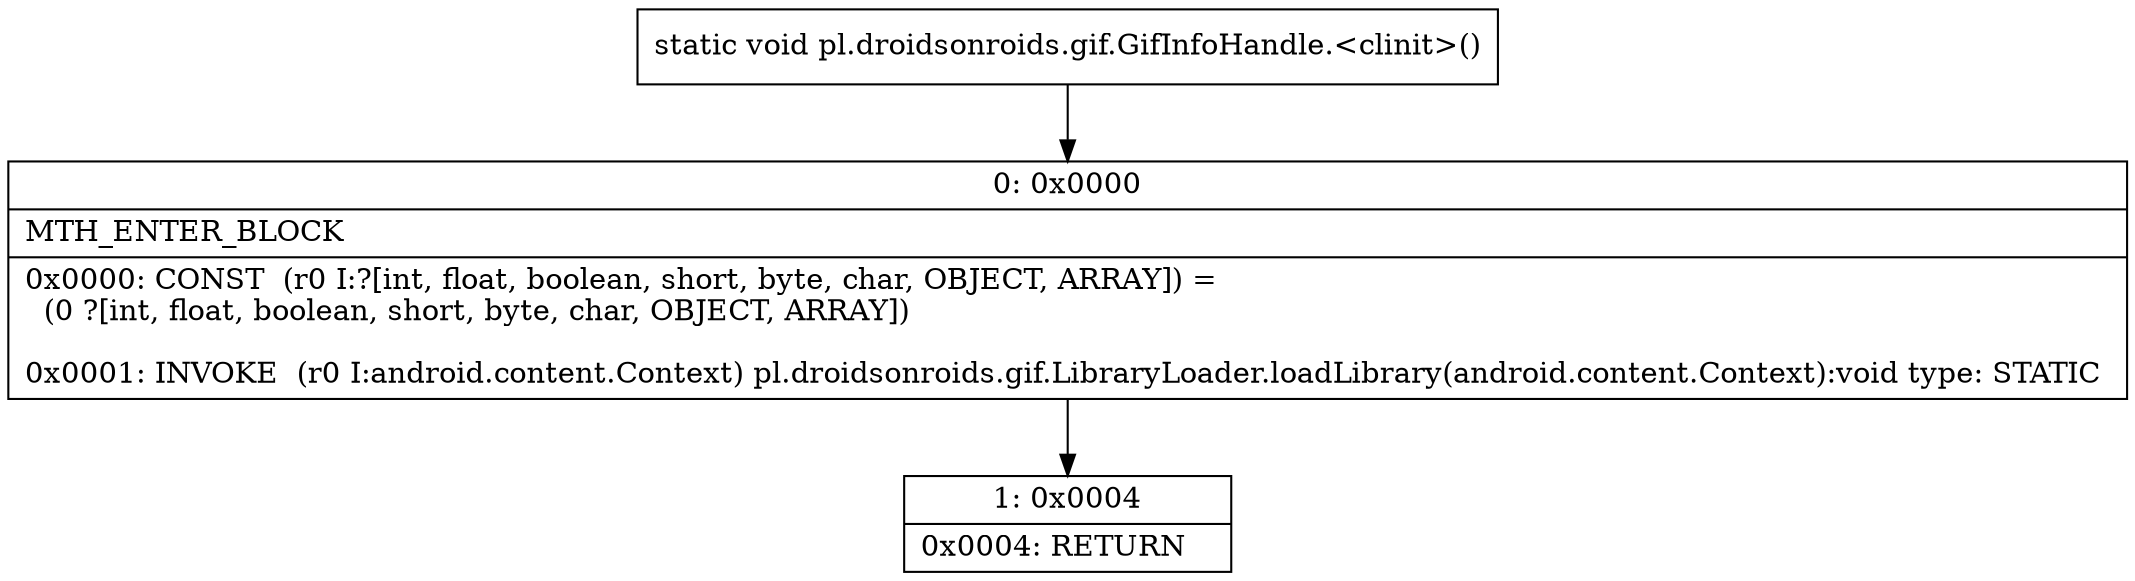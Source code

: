 digraph "CFG forpl.droidsonroids.gif.GifInfoHandle.\<clinit\>()V" {
Node_0 [shape=record,label="{0\:\ 0x0000|MTH_ENTER_BLOCK\l|0x0000: CONST  (r0 I:?[int, float, boolean, short, byte, char, OBJECT, ARRAY]) = \l  (0 ?[int, float, boolean, short, byte, char, OBJECT, ARRAY])\l \l0x0001: INVOKE  (r0 I:android.content.Context) pl.droidsonroids.gif.LibraryLoader.loadLibrary(android.content.Context):void type: STATIC \l}"];
Node_1 [shape=record,label="{1\:\ 0x0004|0x0004: RETURN   \l}"];
MethodNode[shape=record,label="{static void pl.droidsonroids.gif.GifInfoHandle.\<clinit\>() }"];
MethodNode -> Node_0;
Node_0 -> Node_1;
}

